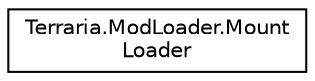 digraph "Graphical Class Hierarchy"
{
 // LATEX_PDF_SIZE
  edge [fontname="Helvetica",fontsize="10",labelfontname="Helvetica",labelfontsize="10"];
  node [fontname="Helvetica",fontsize="10",shape=record];
  rankdir="LR";
  Node0 [label="Terraria.ModLoader.Mount\lLoader",height=0.2,width=0.4,color="black", fillcolor="white", style="filled",URL="$class_terraria_1_1_mod_loader_1_1_mount_loader.html",tooltip="This serves as the central place from which mounts are stored and mount-related functions are carried..."];
}
